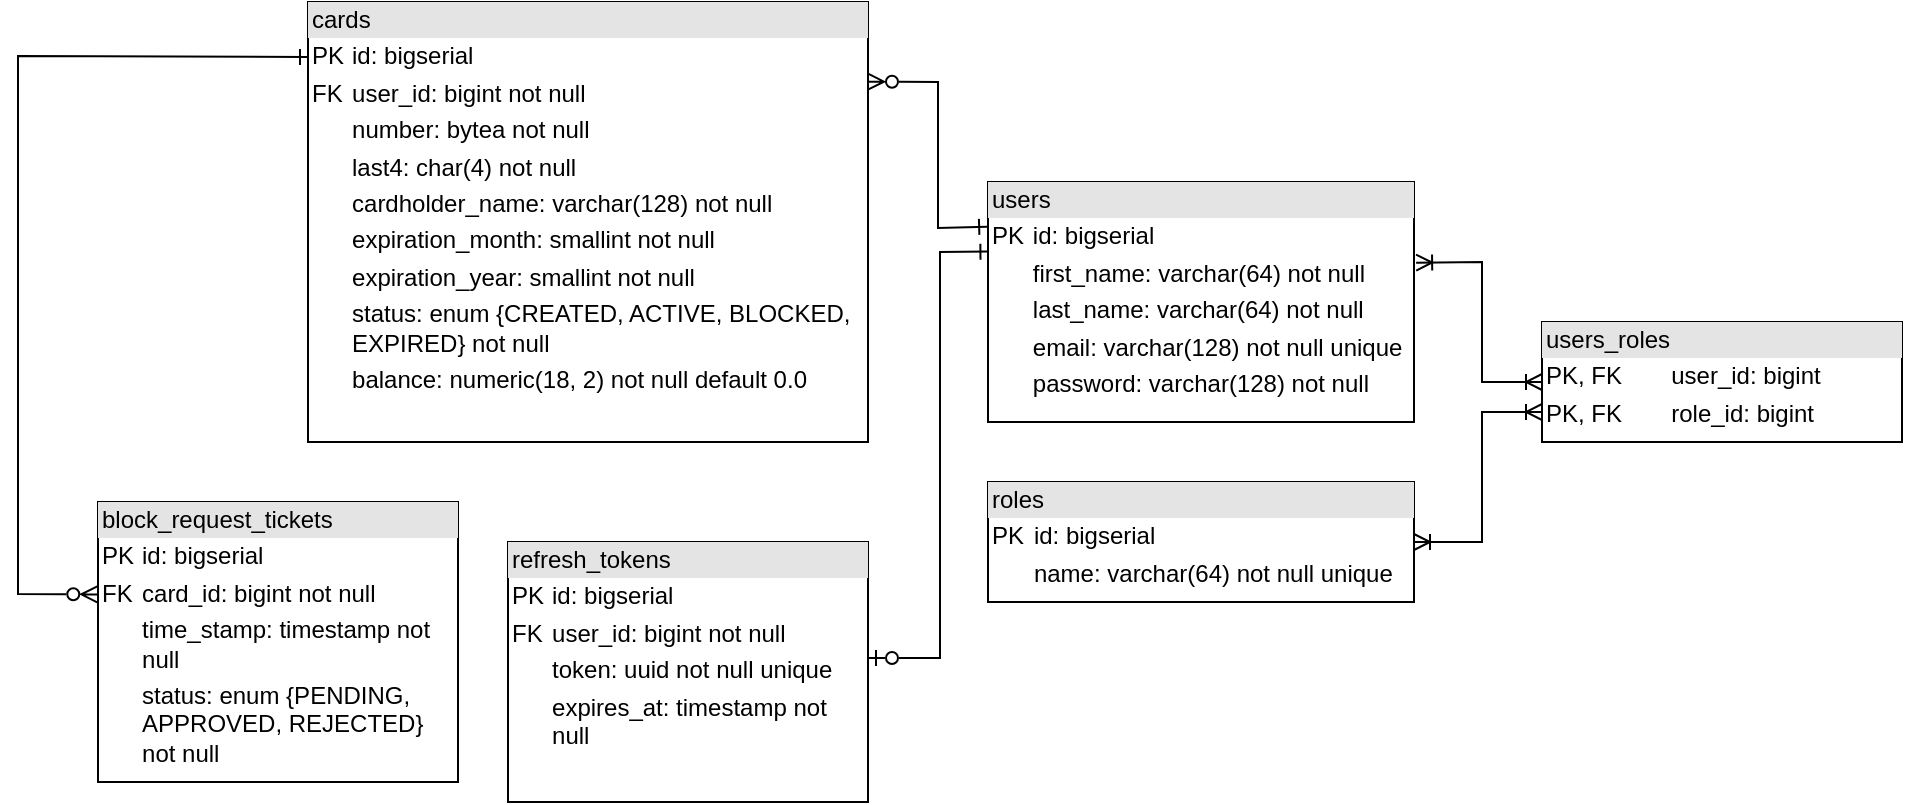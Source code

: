 <mxfile version="28.2.5">
  <diagram name="Страница — 1" id="SXoC0z6oiC8eo1iiEOM2">
    <mxGraphModel dx="1869" dy="563" grid="1" gridSize="10" guides="1" tooltips="1" connect="1" arrows="1" fold="1" page="1" pageScale="1" pageWidth="827" pageHeight="1169" math="0" shadow="0">
      <root>
        <mxCell id="0" />
        <mxCell id="1" parent="0" />
        <mxCell id="taiaCCv4Tr7rA3Act_Ue-1" value="&lt;div style=&quot;box-sizing: border-box; width: 100%; background: rgb(228, 228, 228); padding: 2px;&quot;&gt;users&lt;/div&gt;&lt;table style=&quot;width:100%;font-size:1em;&quot; cellpadding=&quot;2&quot; cellspacing=&quot;0&quot;&gt;&lt;tbody&gt;&lt;tr&gt;&lt;td&gt;PK&lt;/td&gt;&lt;td&gt;id: bigserial&lt;/td&gt;&lt;/tr&gt;&lt;tr&gt;&lt;td&gt;&lt;br&gt;&lt;/td&gt;&lt;td&gt;first_name: varchar(64) not null&lt;/td&gt;&lt;/tr&gt;&lt;tr&gt;&lt;td&gt;&lt;br&gt;&lt;/td&gt;&lt;td&gt;last_name: varchar(64) not null&lt;/td&gt;&lt;/tr&gt;&lt;tr&gt;&lt;td&gt;&lt;br&gt;&lt;/td&gt;&lt;td&gt;email: varchar(128) not null unique&lt;/td&gt;&lt;/tr&gt;&lt;tr&gt;&lt;td&gt;&lt;/td&gt;&lt;td&gt;password: varchar(128) not null&lt;/td&gt;&lt;/tr&gt;&lt;/tbody&gt;&lt;/table&gt;" style="verticalAlign=top;align=left;overflow=fill;html=1;whiteSpace=wrap;" parent="1" vertex="1">
          <mxGeometry x="355" y="110" width="213" height="120" as="geometry" />
        </mxCell>
        <mxCell id="taiaCCv4Tr7rA3Act_Ue-2" value="&lt;div style=&quot;box-sizing: border-box; width: 100%; background: rgb(228, 228, 228); padding: 2px;&quot;&gt;roles&lt;/div&gt;&lt;table style=&quot;width:100%;font-size:1em;&quot; cellpadding=&quot;2&quot; cellspacing=&quot;0&quot;&gt;&lt;tbody&gt;&lt;tr&gt;&lt;td&gt;PK&lt;/td&gt;&lt;td&gt;id: bigserial&lt;/td&gt;&lt;/tr&gt;&lt;tr&gt;&lt;td&gt;&lt;br&gt;&lt;/td&gt;&lt;td&gt;name: varchar(64) not null unique&lt;/td&gt;&lt;/tr&gt;&lt;tr&gt;&lt;td&gt;&lt;br&gt;&lt;/td&gt;&lt;td&gt;&lt;br&gt;&lt;/td&gt;&lt;/tr&gt;&lt;/tbody&gt;&lt;/table&gt;" style="verticalAlign=top;align=left;overflow=fill;html=1;whiteSpace=wrap;" parent="1" vertex="1">
          <mxGeometry x="355" y="260" width="213" height="60" as="geometry" />
        </mxCell>
        <mxCell id="taiaCCv4Tr7rA3Act_Ue-3" value="&lt;div style=&quot;box-sizing: border-box; width: 100%; background: rgb(228, 228, 228); padding: 2px;&quot;&gt;users_roles&lt;/div&gt;&lt;table style=&quot;width:100%;font-size:1em;&quot; cellpadding=&quot;2&quot; cellspacing=&quot;0&quot;&gt;&lt;tbody&gt;&lt;tr&gt;&lt;td&gt;PK, FK&lt;/td&gt;&lt;td&gt;user_id: bigint&lt;/td&gt;&lt;/tr&gt;&lt;tr&gt;&lt;td&gt;PK, FK&lt;/td&gt;&lt;td&gt;role_id: bigint&lt;/td&gt;&lt;/tr&gt;&lt;tr&gt;&lt;td&gt;&lt;/td&gt;&lt;td&gt;&lt;br&gt;&lt;/td&gt;&lt;/tr&gt;&lt;/tbody&gt;&lt;/table&gt;" style="verticalAlign=top;align=left;overflow=fill;html=1;whiteSpace=wrap;" parent="1" vertex="1">
          <mxGeometry x="632" y="180" width="180" height="60" as="geometry" />
        </mxCell>
        <mxCell id="taiaCCv4Tr7rA3Act_Ue-4" value="" style="endArrow=ERoneToMany;html=1;rounded=0;entryX=0;entryY=0.5;entryDx=0;entryDy=0;exitX=1.005;exitY=0.336;exitDx=0;exitDy=0;exitPerimeter=0;startArrow=ERoneToMany;startFill=0;endFill=0;" parent="1" source="taiaCCv4Tr7rA3Act_Ue-1" target="taiaCCv4Tr7rA3Act_Ue-3" edge="1">
          <mxGeometry width="50" height="50" relative="1" as="geometry">
            <mxPoint x="572" y="200" as="sourcePoint" />
            <mxPoint x="682" y="350" as="targetPoint" />
            <Array as="points">
              <mxPoint x="602" y="150" />
              <mxPoint x="602" y="210" />
            </Array>
          </mxGeometry>
        </mxCell>
        <mxCell id="taiaCCv4Tr7rA3Act_Ue-5" value="" style="endArrow=ERoneToMany;html=1;rounded=0;startArrow=ERoneToMany;startFill=0;endFill=0;exitX=1;exitY=0.5;exitDx=0;exitDy=0;entryX=0;entryY=0.75;entryDx=0;entryDy=0;" parent="1" source="taiaCCv4Tr7rA3Act_Ue-2" target="taiaCCv4Tr7rA3Act_Ue-3" edge="1">
          <mxGeometry width="50" height="50" relative="1" as="geometry">
            <mxPoint x="580" y="255" as="sourcePoint" />
            <mxPoint x="630" y="225" as="targetPoint" />
            <Array as="points">
              <mxPoint x="602" y="290" />
              <mxPoint x="602" y="225" />
            </Array>
          </mxGeometry>
        </mxCell>
        <mxCell id="taiaCCv4Tr7rA3Act_Ue-7" value="&lt;div style=&quot;box-sizing: border-box; width: 100%; background: rgb(228, 228, 228); padding: 2px;&quot;&gt;cards&lt;/div&gt;&lt;table style=&quot;width:100%;font-size:1em;&quot; cellpadding=&quot;2&quot; cellspacing=&quot;0&quot;&gt;&lt;tbody&gt;&lt;tr&gt;&lt;td&gt;PK&lt;/td&gt;&lt;td&gt;id: bigserial&lt;/td&gt;&lt;/tr&gt;&lt;tr&gt;&lt;td&gt;FK&lt;/td&gt;&lt;td&gt;user_id: bigint not null&lt;/td&gt;&lt;/tr&gt;&lt;tr&gt;&lt;td&gt;&lt;/td&gt;&lt;td&gt;number: bytea not null&lt;/td&gt;&lt;/tr&gt;&lt;tr&gt;&lt;td&gt;&lt;br&gt;&lt;/td&gt;&lt;td&gt;last4: char(4) not null&lt;/td&gt;&lt;/tr&gt;&lt;tr&gt;&lt;td&gt;&lt;br&gt;&lt;/td&gt;&lt;td&gt;cardholder_name: varchar(128) not null&lt;/td&gt;&lt;/tr&gt;&lt;tr&gt;&lt;td&gt;&lt;br&gt;&lt;/td&gt;&lt;td&gt;expiration_month: smallint not null&lt;/td&gt;&lt;/tr&gt;&lt;tr&gt;&lt;td&gt;&lt;br&gt;&lt;/td&gt;&lt;td&gt;expiration_year: smallint not null&lt;/td&gt;&lt;/tr&gt;&lt;tr&gt;&lt;td&gt;&lt;br&gt;&lt;/td&gt;&lt;td&gt;status: enum {CREATED, ACTIVE, BLOCKED, EXPIRED} not null&lt;/td&gt;&lt;/tr&gt;&lt;tr&gt;&lt;td&gt;&lt;br&gt;&lt;/td&gt;&lt;td&gt;balance: numeric(18, 2) not null default 0.0&lt;/td&gt;&lt;/tr&gt;&lt;/tbody&gt;&lt;/table&gt;" style="verticalAlign=top;align=left;overflow=fill;html=1;whiteSpace=wrap;" parent="1" vertex="1">
          <mxGeometry x="15" y="20" width="280" height="220" as="geometry" />
        </mxCell>
        <mxCell id="taiaCCv4Tr7rA3Act_Ue-9" value="" style="endArrow=ERone;html=1;rounded=0;entryX=-0.002;entryY=0.186;entryDx=0;entryDy=0;startArrow=ERzeroToMany;startFill=0;endFill=0;entryPerimeter=0;exitX=1;exitY=0.181;exitDx=0;exitDy=0;exitPerimeter=0;" parent="1" source="taiaCCv4Tr7rA3Act_Ue-7" target="taiaCCv4Tr7rA3Act_Ue-1" edge="1">
          <mxGeometry width="50" height="50" relative="1" as="geometry">
            <mxPoint x="300" y="60" as="sourcePoint" />
            <mxPoint x="442" y="280" as="targetPoint" />
            <Array as="points">
              <mxPoint x="330" y="60" />
              <mxPoint x="330" y="133" />
            </Array>
          </mxGeometry>
        </mxCell>
        <mxCell id="LUeeC5YiwZJBVhihtZ-n-1" value="&lt;div style=&quot;box-sizing: border-box; width: 100%; background: rgb(228, 228, 228); padding: 2px;&quot;&gt;refresh_tokens&lt;/div&gt;&lt;table style=&quot;width:100%;font-size:1em;&quot; cellpadding=&quot;2&quot; cellspacing=&quot;0&quot;&gt;&lt;tbody&gt;&lt;tr&gt;&lt;td&gt;PK&lt;/td&gt;&lt;td&gt;id: bigserial&lt;/td&gt;&lt;/tr&gt;&lt;tr&gt;&lt;td&gt;FK&lt;/td&gt;&lt;td&gt;user_id: bigint not null&lt;/td&gt;&lt;/tr&gt;&lt;tr&gt;&lt;td&gt;&lt;/td&gt;&lt;td&gt;token: uuid not null unique&lt;/td&gt;&lt;/tr&gt;&lt;tr&gt;&lt;td&gt;&lt;br&gt;&lt;/td&gt;&lt;td&gt;expires_at: timestamp not null&lt;/td&gt;&lt;/tr&gt;&lt;/tbody&gt;&lt;/table&gt;" style="verticalAlign=top;align=left;overflow=fill;html=1;whiteSpace=wrap;" parent="1" vertex="1">
          <mxGeometry x="115" y="290" width="180" height="130" as="geometry" />
        </mxCell>
        <mxCell id="LUeeC5YiwZJBVhihtZ-n-2" value="" style="endArrow=ERone;html=1;rounded=0;entryX=0.001;entryY=0.29;entryDx=0;entryDy=0;entryPerimeter=0;startArrow=ERzeroToOne;startFill=0;endFill=0;exitX=1;exitY=0.446;exitDx=0;exitDy=0;exitPerimeter=0;" parent="1" source="LUeeC5YiwZJBVhihtZ-n-1" target="taiaCCv4Tr7rA3Act_Ue-1" edge="1">
          <mxGeometry width="50" height="50" relative="1" as="geometry">
            <mxPoint x="300" y="293" as="sourcePoint" />
            <mxPoint x="440" y="230" as="targetPoint" />
            <Array as="points">
              <mxPoint x="331" y="348" />
              <mxPoint x="331" y="145" />
            </Array>
          </mxGeometry>
        </mxCell>
        <mxCell id="3ID1F8Q5ZKtAskaUcmvC-1" value="&lt;div style=&quot;box-sizing: border-box; width: 100%; background: rgb(228, 228, 228); padding: 2px;&quot;&gt;block_request_tickets&lt;/div&gt;&lt;table style=&quot;width:100%;font-size:1em;&quot; cellpadding=&quot;2&quot; cellspacing=&quot;0&quot;&gt;&lt;tbody&gt;&lt;tr&gt;&lt;td&gt;PK&lt;/td&gt;&lt;td&gt;id: bigserial&lt;/td&gt;&lt;/tr&gt;&lt;tr&gt;&lt;td&gt;FK&lt;/td&gt;&lt;td&gt;card_id: bigint not null&lt;/td&gt;&lt;/tr&gt;&lt;tr&gt;&lt;td&gt;&lt;/td&gt;&lt;td&gt;time_stamp: timestamp not null&lt;/td&gt;&lt;/tr&gt;&lt;tr&gt;&lt;td&gt;&lt;br&gt;&lt;/td&gt;&lt;td&gt;status: enum {PENDING, APPROVED, REJECTED} not null&lt;/td&gt;&lt;/tr&gt;&lt;/tbody&gt;&lt;/table&gt;" style="verticalAlign=top;align=left;overflow=fill;html=1;whiteSpace=wrap;" parent="1" vertex="1">
          <mxGeometry x="-90" y="270" width="180" height="140" as="geometry" />
        </mxCell>
        <mxCell id="3ID1F8Q5ZKtAskaUcmvC-2" value="" style="endArrow=ERone;html=1;rounded=0;entryX=0;entryY=0.125;entryDx=0;entryDy=0;entryPerimeter=0;exitX=-0.002;exitY=0.33;exitDx=0;exitDy=0;exitPerimeter=0;endFill=0;startArrow=ERzeroToMany;startFill=0;" parent="1" source="3ID1F8Q5ZKtAskaUcmvC-1" target="taiaCCv4Tr7rA3Act_Ue-7" edge="1">
          <mxGeometry width="50" height="50" relative="1" as="geometry">
            <mxPoint x="-110" y="170" as="sourcePoint" />
            <mxPoint x="-190" y="130" as="targetPoint" />
            <Array as="points">
              <mxPoint x="-130" y="316" />
              <mxPoint x="-130" y="47" />
            </Array>
          </mxGeometry>
        </mxCell>
      </root>
    </mxGraphModel>
  </diagram>
</mxfile>
